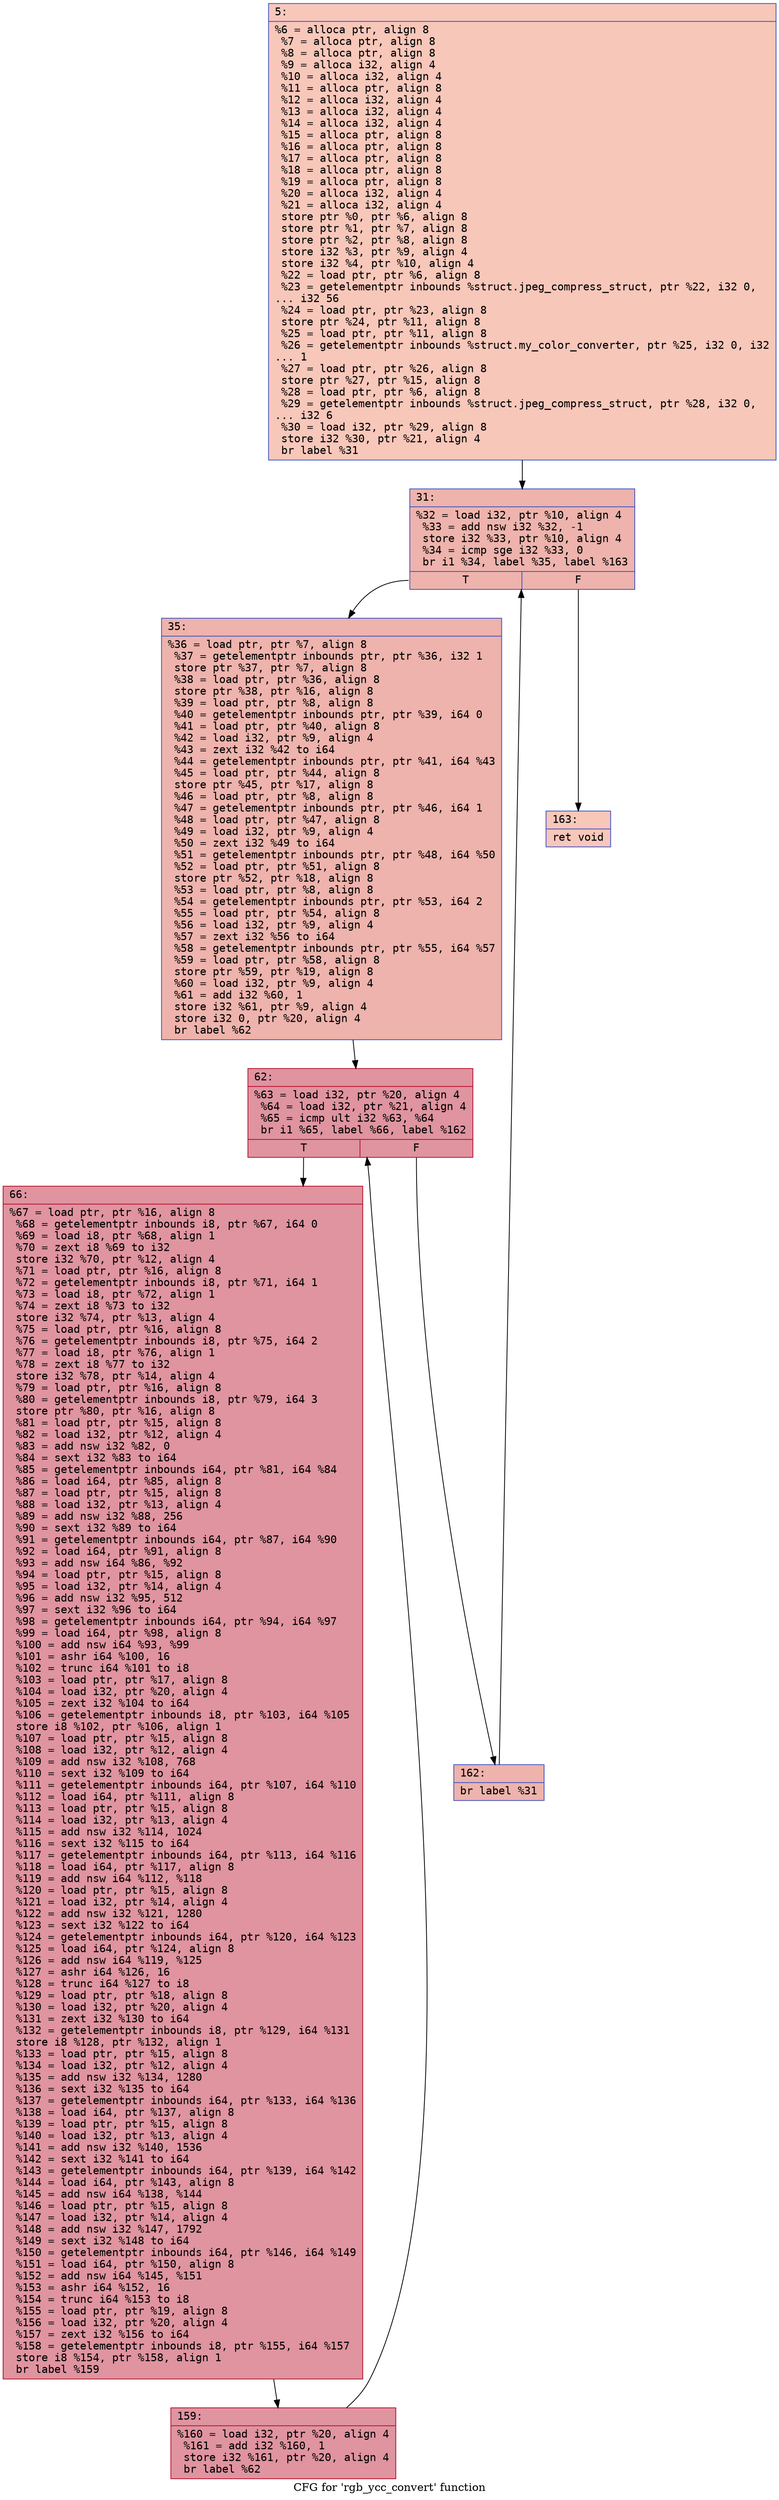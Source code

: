 digraph "CFG for 'rgb_ycc_convert' function" {
	label="CFG for 'rgb_ycc_convert' function";

	Node0x60000000be30 [shape=record,color="#3d50c3ff", style=filled, fillcolor="#ec7f6370" fontname="Courier",label="{5:\l|  %6 = alloca ptr, align 8\l  %7 = alloca ptr, align 8\l  %8 = alloca ptr, align 8\l  %9 = alloca i32, align 4\l  %10 = alloca i32, align 4\l  %11 = alloca ptr, align 8\l  %12 = alloca i32, align 4\l  %13 = alloca i32, align 4\l  %14 = alloca i32, align 4\l  %15 = alloca ptr, align 8\l  %16 = alloca ptr, align 8\l  %17 = alloca ptr, align 8\l  %18 = alloca ptr, align 8\l  %19 = alloca ptr, align 8\l  %20 = alloca i32, align 4\l  %21 = alloca i32, align 4\l  store ptr %0, ptr %6, align 8\l  store ptr %1, ptr %7, align 8\l  store ptr %2, ptr %8, align 8\l  store i32 %3, ptr %9, align 4\l  store i32 %4, ptr %10, align 4\l  %22 = load ptr, ptr %6, align 8\l  %23 = getelementptr inbounds %struct.jpeg_compress_struct, ptr %22, i32 0,\l... i32 56\l  %24 = load ptr, ptr %23, align 8\l  store ptr %24, ptr %11, align 8\l  %25 = load ptr, ptr %11, align 8\l  %26 = getelementptr inbounds %struct.my_color_converter, ptr %25, i32 0, i32\l... 1\l  %27 = load ptr, ptr %26, align 8\l  store ptr %27, ptr %15, align 8\l  %28 = load ptr, ptr %6, align 8\l  %29 = getelementptr inbounds %struct.jpeg_compress_struct, ptr %28, i32 0,\l... i32 6\l  %30 = load i32, ptr %29, align 8\l  store i32 %30, ptr %21, align 4\l  br label %31\l}"];
	Node0x60000000be30 -> Node0x60000000be80[tooltip="5 -> 31\nProbability 100.00%" ];
	Node0x60000000be80 [shape=record,color="#3d50c3ff", style=filled, fillcolor="#d6524470" fontname="Courier",label="{31:\l|  %32 = load i32, ptr %10, align 4\l  %33 = add nsw i32 %32, -1\l  store i32 %33, ptr %10, align 4\l  %34 = icmp sge i32 %33, 0\l  br i1 %34, label %35, label %163\l|{<s0>T|<s1>F}}"];
	Node0x60000000be80:s0 -> Node0x60000000bed0[tooltip="31 -> 35\nProbability 96.88%" ];
	Node0x60000000be80:s1 -> Node0x60000000c0a0[tooltip="31 -> 163\nProbability 3.12%" ];
	Node0x60000000bed0 [shape=record,color="#3d50c3ff", style=filled, fillcolor="#d6524470" fontname="Courier",label="{35:\l|  %36 = load ptr, ptr %7, align 8\l  %37 = getelementptr inbounds ptr, ptr %36, i32 1\l  store ptr %37, ptr %7, align 8\l  %38 = load ptr, ptr %36, align 8\l  store ptr %38, ptr %16, align 8\l  %39 = load ptr, ptr %8, align 8\l  %40 = getelementptr inbounds ptr, ptr %39, i64 0\l  %41 = load ptr, ptr %40, align 8\l  %42 = load i32, ptr %9, align 4\l  %43 = zext i32 %42 to i64\l  %44 = getelementptr inbounds ptr, ptr %41, i64 %43\l  %45 = load ptr, ptr %44, align 8\l  store ptr %45, ptr %17, align 8\l  %46 = load ptr, ptr %8, align 8\l  %47 = getelementptr inbounds ptr, ptr %46, i64 1\l  %48 = load ptr, ptr %47, align 8\l  %49 = load i32, ptr %9, align 4\l  %50 = zext i32 %49 to i64\l  %51 = getelementptr inbounds ptr, ptr %48, i64 %50\l  %52 = load ptr, ptr %51, align 8\l  store ptr %52, ptr %18, align 8\l  %53 = load ptr, ptr %8, align 8\l  %54 = getelementptr inbounds ptr, ptr %53, i64 2\l  %55 = load ptr, ptr %54, align 8\l  %56 = load i32, ptr %9, align 4\l  %57 = zext i32 %56 to i64\l  %58 = getelementptr inbounds ptr, ptr %55, i64 %57\l  %59 = load ptr, ptr %58, align 8\l  store ptr %59, ptr %19, align 8\l  %60 = load i32, ptr %9, align 4\l  %61 = add i32 %60, 1\l  store i32 %61, ptr %9, align 4\l  store i32 0, ptr %20, align 4\l  br label %62\l}"];
	Node0x60000000bed0 -> Node0x60000000bf20[tooltip="35 -> 62\nProbability 100.00%" ];
	Node0x60000000bf20 [shape=record,color="#b70d28ff", style=filled, fillcolor="#b70d2870" fontname="Courier",label="{62:\l|  %63 = load i32, ptr %20, align 4\l  %64 = load i32, ptr %21, align 4\l  %65 = icmp ult i32 %63, %64\l  br i1 %65, label %66, label %162\l|{<s0>T|<s1>F}}"];
	Node0x60000000bf20:s0 -> Node0x60000000bf70[tooltip="62 -> 66\nProbability 96.88%" ];
	Node0x60000000bf20:s1 -> Node0x60000000c050[tooltip="62 -> 162\nProbability 3.12%" ];
	Node0x60000000bf70 [shape=record,color="#b70d28ff", style=filled, fillcolor="#b70d2870" fontname="Courier",label="{66:\l|  %67 = load ptr, ptr %16, align 8\l  %68 = getelementptr inbounds i8, ptr %67, i64 0\l  %69 = load i8, ptr %68, align 1\l  %70 = zext i8 %69 to i32\l  store i32 %70, ptr %12, align 4\l  %71 = load ptr, ptr %16, align 8\l  %72 = getelementptr inbounds i8, ptr %71, i64 1\l  %73 = load i8, ptr %72, align 1\l  %74 = zext i8 %73 to i32\l  store i32 %74, ptr %13, align 4\l  %75 = load ptr, ptr %16, align 8\l  %76 = getelementptr inbounds i8, ptr %75, i64 2\l  %77 = load i8, ptr %76, align 1\l  %78 = zext i8 %77 to i32\l  store i32 %78, ptr %14, align 4\l  %79 = load ptr, ptr %16, align 8\l  %80 = getelementptr inbounds i8, ptr %79, i64 3\l  store ptr %80, ptr %16, align 8\l  %81 = load ptr, ptr %15, align 8\l  %82 = load i32, ptr %12, align 4\l  %83 = add nsw i32 %82, 0\l  %84 = sext i32 %83 to i64\l  %85 = getelementptr inbounds i64, ptr %81, i64 %84\l  %86 = load i64, ptr %85, align 8\l  %87 = load ptr, ptr %15, align 8\l  %88 = load i32, ptr %13, align 4\l  %89 = add nsw i32 %88, 256\l  %90 = sext i32 %89 to i64\l  %91 = getelementptr inbounds i64, ptr %87, i64 %90\l  %92 = load i64, ptr %91, align 8\l  %93 = add nsw i64 %86, %92\l  %94 = load ptr, ptr %15, align 8\l  %95 = load i32, ptr %14, align 4\l  %96 = add nsw i32 %95, 512\l  %97 = sext i32 %96 to i64\l  %98 = getelementptr inbounds i64, ptr %94, i64 %97\l  %99 = load i64, ptr %98, align 8\l  %100 = add nsw i64 %93, %99\l  %101 = ashr i64 %100, 16\l  %102 = trunc i64 %101 to i8\l  %103 = load ptr, ptr %17, align 8\l  %104 = load i32, ptr %20, align 4\l  %105 = zext i32 %104 to i64\l  %106 = getelementptr inbounds i8, ptr %103, i64 %105\l  store i8 %102, ptr %106, align 1\l  %107 = load ptr, ptr %15, align 8\l  %108 = load i32, ptr %12, align 4\l  %109 = add nsw i32 %108, 768\l  %110 = sext i32 %109 to i64\l  %111 = getelementptr inbounds i64, ptr %107, i64 %110\l  %112 = load i64, ptr %111, align 8\l  %113 = load ptr, ptr %15, align 8\l  %114 = load i32, ptr %13, align 4\l  %115 = add nsw i32 %114, 1024\l  %116 = sext i32 %115 to i64\l  %117 = getelementptr inbounds i64, ptr %113, i64 %116\l  %118 = load i64, ptr %117, align 8\l  %119 = add nsw i64 %112, %118\l  %120 = load ptr, ptr %15, align 8\l  %121 = load i32, ptr %14, align 4\l  %122 = add nsw i32 %121, 1280\l  %123 = sext i32 %122 to i64\l  %124 = getelementptr inbounds i64, ptr %120, i64 %123\l  %125 = load i64, ptr %124, align 8\l  %126 = add nsw i64 %119, %125\l  %127 = ashr i64 %126, 16\l  %128 = trunc i64 %127 to i8\l  %129 = load ptr, ptr %18, align 8\l  %130 = load i32, ptr %20, align 4\l  %131 = zext i32 %130 to i64\l  %132 = getelementptr inbounds i8, ptr %129, i64 %131\l  store i8 %128, ptr %132, align 1\l  %133 = load ptr, ptr %15, align 8\l  %134 = load i32, ptr %12, align 4\l  %135 = add nsw i32 %134, 1280\l  %136 = sext i32 %135 to i64\l  %137 = getelementptr inbounds i64, ptr %133, i64 %136\l  %138 = load i64, ptr %137, align 8\l  %139 = load ptr, ptr %15, align 8\l  %140 = load i32, ptr %13, align 4\l  %141 = add nsw i32 %140, 1536\l  %142 = sext i32 %141 to i64\l  %143 = getelementptr inbounds i64, ptr %139, i64 %142\l  %144 = load i64, ptr %143, align 8\l  %145 = add nsw i64 %138, %144\l  %146 = load ptr, ptr %15, align 8\l  %147 = load i32, ptr %14, align 4\l  %148 = add nsw i32 %147, 1792\l  %149 = sext i32 %148 to i64\l  %150 = getelementptr inbounds i64, ptr %146, i64 %149\l  %151 = load i64, ptr %150, align 8\l  %152 = add nsw i64 %145, %151\l  %153 = ashr i64 %152, 16\l  %154 = trunc i64 %153 to i8\l  %155 = load ptr, ptr %19, align 8\l  %156 = load i32, ptr %20, align 4\l  %157 = zext i32 %156 to i64\l  %158 = getelementptr inbounds i8, ptr %155, i64 %157\l  store i8 %154, ptr %158, align 1\l  br label %159\l}"];
	Node0x60000000bf70 -> Node0x60000000c000[tooltip="66 -> 159\nProbability 100.00%" ];
	Node0x60000000c000 [shape=record,color="#b70d28ff", style=filled, fillcolor="#b70d2870" fontname="Courier",label="{159:\l|  %160 = load i32, ptr %20, align 4\l  %161 = add i32 %160, 1\l  store i32 %161, ptr %20, align 4\l  br label %62\l}"];
	Node0x60000000c000 -> Node0x60000000bf20[tooltip="159 -> 62\nProbability 100.00%" ];
	Node0x60000000c050 [shape=record,color="#3d50c3ff", style=filled, fillcolor="#d6524470" fontname="Courier",label="{162:\l|  br label %31\l}"];
	Node0x60000000c050 -> Node0x60000000be80[tooltip="162 -> 31\nProbability 100.00%" ];
	Node0x60000000c0a0 [shape=record,color="#3d50c3ff", style=filled, fillcolor="#ec7f6370" fontname="Courier",label="{163:\l|  ret void\l}"];
}
